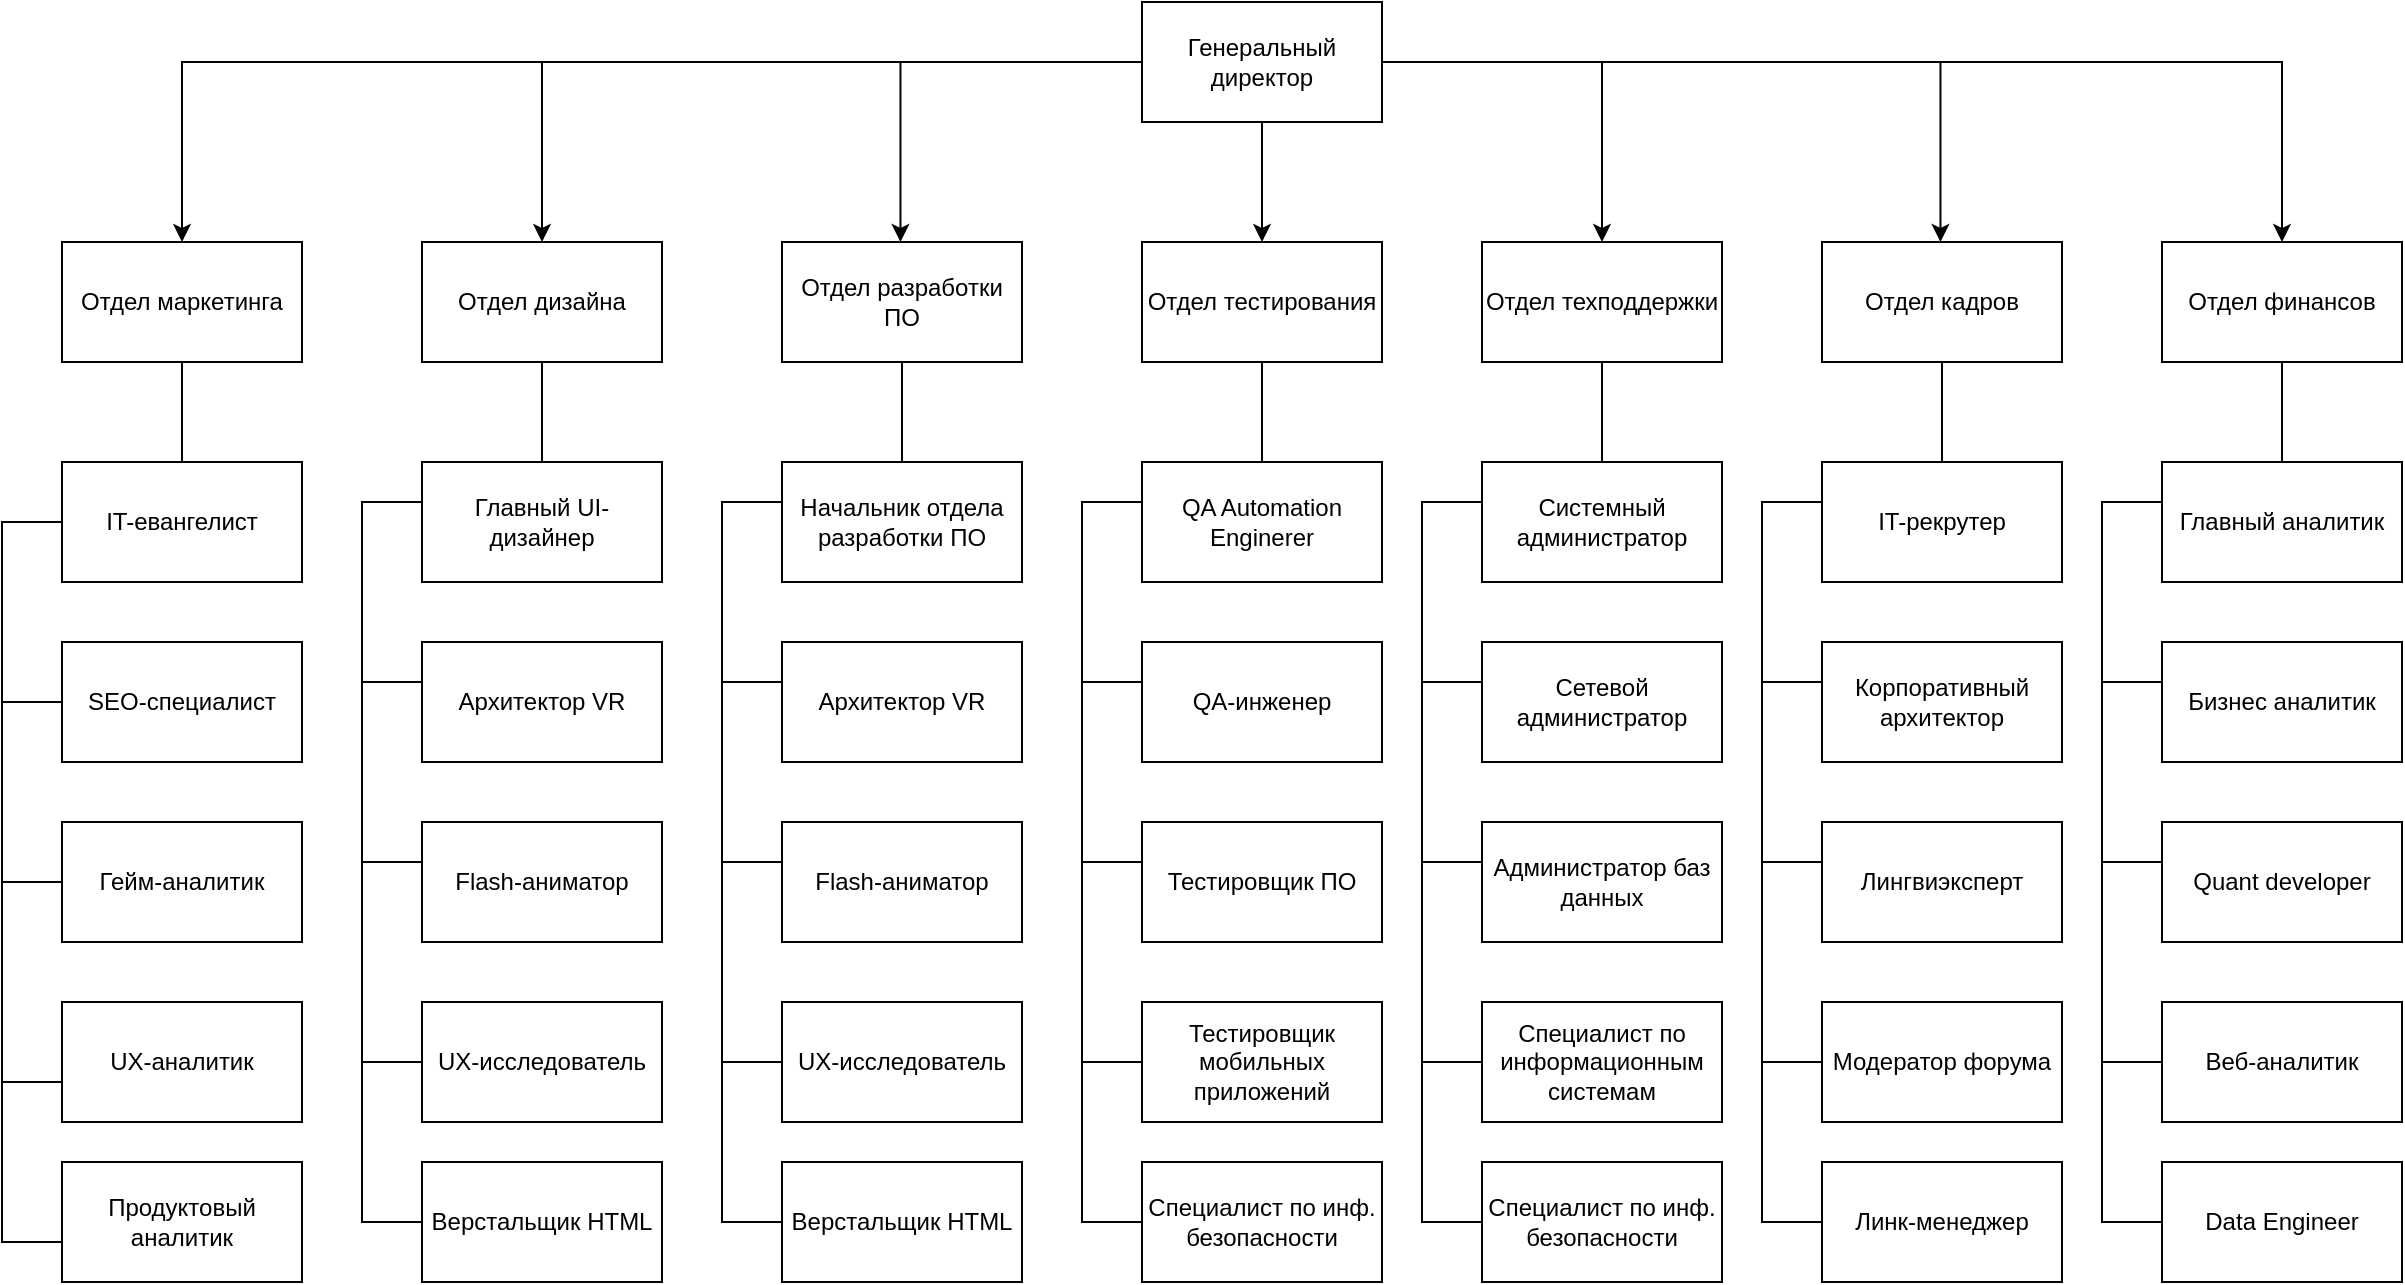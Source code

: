<mxfile version="24.8.3">
  <diagram id="Rj4JFtkNlemLLmGnx10h" name="Страница — 1">
    <mxGraphModel dx="1985" dy="857" grid="1" gridSize="10" guides="1" tooltips="1" connect="1" arrows="1" fold="1" page="1" pageScale="1" pageWidth="827" pageHeight="1169" math="0" shadow="0">
      <root>
        <mxCell id="0" />
        <mxCell id="1" parent="0" />
        <mxCell id="nWu6R6LiPl2Sru7535Vo-1" value="Генеральный директор" style="rounded=0;whiteSpace=wrap;html=1;" vertex="1" parent="1">
          <mxGeometry x="590" y="30" width="120" height="60" as="geometry" />
        </mxCell>
        <mxCell id="nWu6R6LiPl2Sru7535Vo-2" value="Отдел маркетинга" style="rounded=0;whiteSpace=wrap;html=1;" vertex="1" parent="1">
          <mxGeometry x="50" y="150" width="120" height="60" as="geometry" />
        </mxCell>
        <mxCell id="nWu6R6LiPl2Sru7535Vo-3" value="IT-евангелист" style="rounded=0;whiteSpace=wrap;html=1;" vertex="1" parent="1">
          <mxGeometry x="50" y="260" width="120" height="60" as="geometry" />
        </mxCell>
        <mxCell id="nWu6R6LiPl2Sru7535Vo-4" value="SEO-специалист" style="rounded=0;whiteSpace=wrap;html=1;" vertex="1" parent="1">
          <mxGeometry x="50" y="350" width="120" height="60" as="geometry" />
        </mxCell>
        <mxCell id="nWu6R6LiPl2Sru7535Vo-5" value="Гейм-аналитик" style="rounded=0;whiteSpace=wrap;html=1;" vertex="1" parent="1">
          <mxGeometry x="50" y="440" width="120" height="60" as="geometry" />
        </mxCell>
        <mxCell id="nWu6R6LiPl2Sru7535Vo-6" value="UX-аналитик" style="rounded=0;whiteSpace=wrap;html=1;" vertex="1" parent="1">
          <mxGeometry x="50" y="530" width="120" height="60" as="geometry" />
        </mxCell>
        <mxCell id="nWu6R6LiPl2Sru7535Vo-7" value="Продуктовый аналитик" style="rounded=0;whiteSpace=wrap;html=1;" vertex="1" parent="1">
          <mxGeometry x="50" y="610" width="120" height="60" as="geometry" />
        </mxCell>
        <mxCell id="nWu6R6LiPl2Sru7535Vo-9" value="Отдел дизайна" style="rounded=0;whiteSpace=wrap;html=1;" vertex="1" parent="1">
          <mxGeometry x="230" y="150" width="120" height="60" as="geometry" />
        </mxCell>
        <mxCell id="nWu6R6LiPl2Sru7535Vo-10" value="Главный UI-дизайнер" style="rounded=0;whiteSpace=wrap;html=1;" vertex="1" parent="1">
          <mxGeometry x="230" y="260" width="120" height="60" as="geometry" />
        </mxCell>
        <mxCell id="nWu6R6LiPl2Sru7535Vo-11" value="Архитектор VR" style="rounded=0;whiteSpace=wrap;html=1;" vertex="1" parent="1">
          <mxGeometry x="230" y="350" width="120" height="60" as="geometry" />
        </mxCell>
        <mxCell id="nWu6R6LiPl2Sru7535Vo-12" value="Flash-аниматор" style="rounded=0;whiteSpace=wrap;html=1;" vertex="1" parent="1">
          <mxGeometry x="230" y="440" width="120" height="60" as="geometry" />
        </mxCell>
        <mxCell id="nWu6R6LiPl2Sru7535Vo-13" value="UX-исследователь" style="rounded=0;whiteSpace=wrap;html=1;" vertex="1" parent="1">
          <mxGeometry x="230" y="530" width="120" height="60" as="geometry" />
        </mxCell>
        <mxCell id="nWu6R6LiPl2Sru7535Vo-14" value="Верстальщик HTML" style="rounded=0;whiteSpace=wrap;html=1;" vertex="1" parent="1">
          <mxGeometry x="230" y="610" width="120" height="60" as="geometry" />
        </mxCell>
        <mxCell id="nWu6R6LiPl2Sru7535Vo-16" value="Отдел разработки ПО" style="rounded=0;whiteSpace=wrap;html=1;" vertex="1" parent="1">
          <mxGeometry x="410" y="150" width="120" height="60" as="geometry" />
        </mxCell>
        <mxCell id="nWu6R6LiPl2Sru7535Vo-17" value="Начальник отдела разработки ПО" style="rounded=0;whiteSpace=wrap;html=1;" vertex="1" parent="1">
          <mxGeometry x="410" y="260" width="120" height="60" as="geometry" />
        </mxCell>
        <mxCell id="nWu6R6LiPl2Sru7535Vo-18" value="Архитектор VR" style="rounded=0;whiteSpace=wrap;html=1;" vertex="1" parent="1">
          <mxGeometry x="410" y="350" width="120" height="60" as="geometry" />
        </mxCell>
        <mxCell id="nWu6R6LiPl2Sru7535Vo-19" value="Flash-аниматор" style="rounded=0;whiteSpace=wrap;html=1;" vertex="1" parent="1">
          <mxGeometry x="410" y="440" width="120" height="60" as="geometry" />
        </mxCell>
        <mxCell id="nWu6R6LiPl2Sru7535Vo-20" value="UX-исследователь" style="rounded=0;whiteSpace=wrap;html=1;" vertex="1" parent="1">
          <mxGeometry x="410" y="530" width="120" height="60" as="geometry" />
        </mxCell>
        <mxCell id="nWu6R6LiPl2Sru7535Vo-21" value="Верстальщик HTML" style="rounded=0;whiteSpace=wrap;html=1;" vertex="1" parent="1">
          <mxGeometry x="410" y="610" width="120" height="60" as="geometry" />
        </mxCell>
        <mxCell id="nWu6R6LiPl2Sru7535Vo-22" value="Отдел тестирования" style="rounded=0;whiteSpace=wrap;html=1;" vertex="1" parent="1">
          <mxGeometry x="590" y="150" width="120" height="60" as="geometry" />
        </mxCell>
        <mxCell id="nWu6R6LiPl2Sru7535Vo-23" value="QA Automation Enginerer" style="rounded=0;whiteSpace=wrap;html=1;" vertex="1" parent="1">
          <mxGeometry x="590" y="260" width="120" height="60" as="geometry" />
        </mxCell>
        <mxCell id="nWu6R6LiPl2Sru7535Vo-24" value="QA-инженер" style="rounded=0;whiteSpace=wrap;html=1;" vertex="1" parent="1">
          <mxGeometry x="590" y="350" width="120" height="60" as="geometry" />
        </mxCell>
        <mxCell id="nWu6R6LiPl2Sru7535Vo-25" value="Тестировщик ПО" style="rounded=0;whiteSpace=wrap;html=1;" vertex="1" parent="1">
          <mxGeometry x="590" y="440" width="120" height="60" as="geometry" />
        </mxCell>
        <mxCell id="nWu6R6LiPl2Sru7535Vo-26" value="Тестировщик мобильных приложений" style="rounded=0;whiteSpace=wrap;html=1;" vertex="1" parent="1">
          <mxGeometry x="590" y="530" width="120" height="60" as="geometry" />
        </mxCell>
        <mxCell id="nWu6R6LiPl2Sru7535Vo-27" value="Специалист по инф. безопасности" style="rounded=0;whiteSpace=wrap;html=1;" vertex="1" parent="1">
          <mxGeometry x="590" y="610" width="120" height="60" as="geometry" />
        </mxCell>
        <mxCell id="nWu6R6LiPl2Sru7535Vo-28" value="Отдел техподдержки" style="rounded=0;whiteSpace=wrap;html=1;" vertex="1" parent="1">
          <mxGeometry x="760" y="150" width="120" height="60" as="geometry" />
        </mxCell>
        <mxCell id="nWu6R6LiPl2Sru7535Vo-29" value="Системный администратор" style="rounded=0;whiteSpace=wrap;html=1;" vertex="1" parent="1">
          <mxGeometry x="760" y="260" width="120" height="60" as="geometry" />
        </mxCell>
        <mxCell id="nWu6R6LiPl2Sru7535Vo-30" value="Сетевой администратор" style="rounded=0;whiteSpace=wrap;html=1;" vertex="1" parent="1">
          <mxGeometry x="760" y="350" width="120" height="60" as="geometry" />
        </mxCell>
        <mxCell id="nWu6R6LiPl2Sru7535Vo-31" value="Администратор баз данных" style="rounded=0;whiteSpace=wrap;html=1;" vertex="1" parent="1">
          <mxGeometry x="760" y="440" width="120" height="60" as="geometry" />
        </mxCell>
        <mxCell id="nWu6R6LiPl2Sru7535Vo-32" value="Специалист по информационным системам" style="rounded=0;whiteSpace=wrap;html=1;" vertex="1" parent="1">
          <mxGeometry x="760" y="530" width="120" height="60" as="geometry" />
        </mxCell>
        <mxCell id="nWu6R6LiPl2Sru7535Vo-33" value="Специалист по инф. безопасности" style="rounded=0;whiteSpace=wrap;html=1;" vertex="1" parent="1">
          <mxGeometry x="760" y="610" width="120" height="60" as="geometry" />
        </mxCell>
        <mxCell id="nWu6R6LiPl2Sru7535Vo-34" value="Отдел кадров" style="rounded=0;whiteSpace=wrap;html=1;" vertex="1" parent="1">
          <mxGeometry x="930" y="150" width="120" height="60" as="geometry" />
        </mxCell>
        <mxCell id="nWu6R6LiPl2Sru7535Vo-35" value="IT-рекрутер" style="rounded=0;whiteSpace=wrap;html=1;" vertex="1" parent="1">
          <mxGeometry x="930" y="260" width="120" height="60" as="geometry" />
        </mxCell>
        <mxCell id="nWu6R6LiPl2Sru7535Vo-36" value="Корпоративный архитектор" style="rounded=0;whiteSpace=wrap;html=1;" vertex="1" parent="1">
          <mxGeometry x="930" y="350" width="120" height="60" as="geometry" />
        </mxCell>
        <mxCell id="nWu6R6LiPl2Sru7535Vo-37" value="Лингвиэксперт" style="rounded=0;whiteSpace=wrap;html=1;" vertex="1" parent="1">
          <mxGeometry x="930" y="440" width="120" height="60" as="geometry" />
        </mxCell>
        <mxCell id="nWu6R6LiPl2Sru7535Vo-38" value="Модератор форума" style="rounded=0;whiteSpace=wrap;html=1;" vertex="1" parent="1">
          <mxGeometry x="930" y="530" width="120" height="60" as="geometry" />
        </mxCell>
        <mxCell id="nWu6R6LiPl2Sru7535Vo-39" value="Линк-менеджер" style="rounded=0;whiteSpace=wrap;html=1;" vertex="1" parent="1">
          <mxGeometry x="930" y="610" width="120" height="60" as="geometry" />
        </mxCell>
        <mxCell id="nWu6R6LiPl2Sru7535Vo-40" value="Отдел финансов" style="rounded=0;whiteSpace=wrap;html=1;" vertex="1" parent="1">
          <mxGeometry x="1100" y="150" width="120" height="60" as="geometry" />
        </mxCell>
        <mxCell id="nWu6R6LiPl2Sru7535Vo-41" value="Главный аналитик" style="rounded=0;whiteSpace=wrap;html=1;" vertex="1" parent="1">
          <mxGeometry x="1100" y="260" width="120" height="60" as="geometry" />
        </mxCell>
        <mxCell id="nWu6R6LiPl2Sru7535Vo-42" value="Бизнес аналитик" style="rounded=0;whiteSpace=wrap;html=1;" vertex="1" parent="1">
          <mxGeometry x="1100" y="350" width="120" height="60" as="geometry" />
        </mxCell>
        <mxCell id="nWu6R6LiPl2Sru7535Vo-43" value="Quant developer" style="rounded=0;whiteSpace=wrap;html=1;" vertex="1" parent="1">
          <mxGeometry x="1100" y="440" width="120" height="60" as="geometry" />
        </mxCell>
        <mxCell id="nWu6R6LiPl2Sru7535Vo-44" value="Веб-аналитик" style="rounded=0;whiteSpace=wrap;html=1;" vertex="1" parent="1">
          <mxGeometry x="1100" y="530" width="120" height="60" as="geometry" />
        </mxCell>
        <mxCell id="nWu6R6LiPl2Sru7535Vo-45" value="Data Engineer" style="rounded=0;whiteSpace=wrap;html=1;" vertex="1" parent="1">
          <mxGeometry x="1100" y="610" width="120" height="60" as="geometry" />
        </mxCell>
        <mxCell id="nWu6R6LiPl2Sru7535Vo-47" value="" style="endArrow=none;html=1;rounded=0;entryX=0.5;entryY=1;entryDx=0;entryDy=0;exitX=0.5;exitY=0;exitDx=0;exitDy=0;" edge="1" parent="1" source="nWu6R6LiPl2Sru7535Vo-3" target="nWu6R6LiPl2Sru7535Vo-2">
          <mxGeometry width="50" height="50" relative="1" as="geometry">
            <mxPoint x="870" y="410" as="sourcePoint" />
            <mxPoint x="920" y="360" as="targetPoint" />
          </mxGeometry>
        </mxCell>
        <mxCell id="nWu6R6LiPl2Sru7535Vo-48" value="" style="endArrow=none;html=1;rounded=0;entryX=0;entryY=0.5;entryDx=0;entryDy=0;exitX=0;exitY=0.5;exitDx=0;exitDy=0;" edge="1" parent="1" source="nWu6R6LiPl2Sru7535Vo-4" target="nWu6R6LiPl2Sru7535Vo-3">
          <mxGeometry width="50" height="50" relative="1" as="geometry">
            <mxPoint x="120" y="270" as="sourcePoint" />
            <mxPoint x="120" y="220" as="targetPoint" />
            <Array as="points">
              <mxPoint x="20" y="380" />
              <mxPoint x="20" y="290" />
            </Array>
          </mxGeometry>
        </mxCell>
        <mxCell id="nWu6R6LiPl2Sru7535Vo-49" value="" style="endArrow=none;html=1;rounded=0;exitX=0;exitY=0.5;exitDx=0;exitDy=0;" edge="1" parent="1" source="nWu6R6LiPl2Sru7535Vo-5">
          <mxGeometry width="50" height="50" relative="1" as="geometry">
            <mxPoint x="870" y="410" as="sourcePoint" />
            <mxPoint x="20" y="380" as="targetPoint" />
            <Array as="points">
              <mxPoint x="20" y="470" />
            </Array>
          </mxGeometry>
        </mxCell>
        <mxCell id="nWu6R6LiPl2Sru7535Vo-50" value="" style="endArrow=none;html=1;rounded=0;exitX=0;exitY=0.5;exitDx=0;exitDy=0;" edge="1" parent="1">
          <mxGeometry width="50" height="50" relative="1" as="geometry">
            <mxPoint x="50" y="650" as="sourcePoint" />
            <mxPoint x="20" y="560" as="targetPoint" />
            <Array as="points">
              <mxPoint x="20" y="650" />
            </Array>
          </mxGeometry>
        </mxCell>
        <mxCell id="nWu6R6LiPl2Sru7535Vo-51" value="" style="endArrow=none;html=1;rounded=0;exitX=0;exitY=0.5;exitDx=0;exitDy=0;" edge="1" parent="1">
          <mxGeometry width="50" height="50" relative="1" as="geometry">
            <mxPoint x="50" y="570" as="sourcePoint" />
            <mxPoint x="20" y="460" as="targetPoint" />
            <Array as="points">
              <mxPoint x="20" y="570" />
            </Array>
          </mxGeometry>
        </mxCell>
        <mxCell id="nWu6R6LiPl2Sru7535Vo-52" value="" style="endArrow=none;html=1;rounded=0;entryX=0;entryY=0.5;entryDx=0;entryDy=0;exitX=0;exitY=0.5;exitDx=0;exitDy=0;" edge="1" parent="1">
          <mxGeometry width="50" height="50" relative="1" as="geometry">
            <mxPoint x="230" y="370" as="sourcePoint" />
            <mxPoint x="230" y="280" as="targetPoint" />
            <Array as="points">
              <mxPoint x="200" y="370" />
              <mxPoint x="200" y="280" />
            </Array>
          </mxGeometry>
        </mxCell>
        <mxCell id="nWu6R6LiPl2Sru7535Vo-53" value="" style="endArrow=none;html=1;rounded=0;exitX=0;exitY=0.5;exitDx=0;exitDy=0;" edge="1" parent="1">
          <mxGeometry width="50" height="50" relative="1" as="geometry">
            <mxPoint x="230" y="460" as="sourcePoint" />
            <mxPoint x="200" y="370" as="targetPoint" />
            <Array as="points">
              <mxPoint x="200" y="460" />
            </Array>
          </mxGeometry>
        </mxCell>
        <mxCell id="nWu6R6LiPl2Sru7535Vo-54" value="" style="endArrow=none;html=1;rounded=0;exitX=0;exitY=0.5;exitDx=0;exitDy=0;" edge="1" parent="1">
          <mxGeometry width="50" height="50" relative="1" as="geometry">
            <mxPoint x="230" y="640" as="sourcePoint" />
            <mxPoint x="200" y="550" as="targetPoint" />
            <Array as="points">
              <mxPoint x="200" y="640" />
            </Array>
          </mxGeometry>
        </mxCell>
        <mxCell id="nWu6R6LiPl2Sru7535Vo-55" value="" style="endArrow=none;html=1;rounded=0;exitX=0;exitY=0.5;exitDx=0;exitDy=0;" edge="1" parent="1">
          <mxGeometry width="50" height="50" relative="1" as="geometry">
            <mxPoint x="230" y="560" as="sourcePoint" />
            <mxPoint x="200" y="450" as="targetPoint" />
            <Array as="points">
              <mxPoint x="200" y="560" />
            </Array>
          </mxGeometry>
        </mxCell>
        <mxCell id="nWu6R6LiPl2Sru7535Vo-64" value="" style="endArrow=none;html=1;rounded=0;entryX=0;entryY=0.5;entryDx=0;entryDy=0;exitX=0;exitY=0.5;exitDx=0;exitDy=0;" edge="1" parent="1">
          <mxGeometry width="50" height="50" relative="1" as="geometry">
            <mxPoint x="410" y="370" as="sourcePoint" />
            <mxPoint x="410" y="280" as="targetPoint" />
            <Array as="points">
              <mxPoint x="380" y="370" />
              <mxPoint x="380" y="280" />
            </Array>
          </mxGeometry>
        </mxCell>
        <mxCell id="nWu6R6LiPl2Sru7535Vo-65" value="" style="endArrow=none;html=1;rounded=0;exitX=0;exitY=0.5;exitDx=0;exitDy=0;" edge="1" parent="1">
          <mxGeometry width="50" height="50" relative="1" as="geometry">
            <mxPoint x="410" y="460" as="sourcePoint" />
            <mxPoint x="380" y="370" as="targetPoint" />
            <Array as="points">
              <mxPoint x="380" y="460" />
            </Array>
          </mxGeometry>
        </mxCell>
        <mxCell id="nWu6R6LiPl2Sru7535Vo-66" value="" style="endArrow=none;html=1;rounded=0;exitX=0;exitY=0.5;exitDx=0;exitDy=0;" edge="1" parent="1">
          <mxGeometry width="50" height="50" relative="1" as="geometry">
            <mxPoint x="410" y="640" as="sourcePoint" />
            <mxPoint x="380" y="550" as="targetPoint" />
            <Array as="points">
              <mxPoint x="380" y="640" />
            </Array>
          </mxGeometry>
        </mxCell>
        <mxCell id="nWu6R6LiPl2Sru7535Vo-67" value="" style="endArrow=none;html=1;rounded=0;exitX=0;exitY=0.5;exitDx=0;exitDy=0;" edge="1" parent="1">
          <mxGeometry width="50" height="50" relative="1" as="geometry">
            <mxPoint x="410" y="560" as="sourcePoint" />
            <mxPoint x="380" y="450" as="targetPoint" />
            <Array as="points">
              <mxPoint x="380" y="560" />
            </Array>
          </mxGeometry>
        </mxCell>
        <mxCell id="nWu6R6LiPl2Sru7535Vo-68" value="" style="endArrow=none;html=1;rounded=0;entryX=0;entryY=0.5;entryDx=0;entryDy=0;exitX=0;exitY=0.5;exitDx=0;exitDy=0;" edge="1" parent="1">
          <mxGeometry width="50" height="50" relative="1" as="geometry">
            <mxPoint x="590" y="370" as="sourcePoint" />
            <mxPoint x="590" y="280" as="targetPoint" />
            <Array as="points">
              <mxPoint x="560" y="370" />
              <mxPoint x="560" y="280" />
            </Array>
          </mxGeometry>
        </mxCell>
        <mxCell id="nWu6R6LiPl2Sru7535Vo-69" value="" style="endArrow=none;html=1;rounded=0;exitX=0;exitY=0.5;exitDx=0;exitDy=0;" edge="1" parent="1">
          <mxGeometry width="50" height="50" relative="1" as="geometry">
            <mxPoint x="590" y="460" as="sourcePoint" />
            <mxPoint x="560" y="370" as="targetPoint" />
            <Array as="points">
              <mxPoint x="560" y="460" />
            </Array>
          </mxGeometry>
        </mxCell>
        <mxCell id="nWu6R6LiPl2Sru7535Vo-70" value="" style="endArrow=none;html=1;rounded=0;exitX=0;exitY=0.5;exitDx=0;exitDy=0;" edge="1" parent="1">
          <mxGeometry width="50" height="50" relative="1" as="geometry">
            <mxPoint x="590" y="640" as="sourcePoint" />
            <mxPoint x="560" y="550" as="targetPoint" />
            <Array as="points">
              <mxPoint x="560" y="640" />
            </Array>
          </mxGeometry>
        </mxCell>
        <mxCell id="nWu6R6LiPl2Sru7535Vo-71" value="" style="endArrow=none;html=1;rounded=0;exitX=0;exitY=0.5;exitDx=0;exitDy=0;" edge="1" parent="1">
          <mxGeometry width="50" height="50" relative="1" as="geometry">
            <mxPoint x="590" y="560" as="sourcePoint" />
            <mxPoint x="560" y="450" as="targetPoint" />
            <Array as="points">
              <mxPoint x="560" y="560" />
            </Array>
          </mxGeometry>
        </mxCell>
        <mxCell id="nWu6R6LiPl2Sru7535Vo-72" value="" style="endArrow=none;html=1;rounded=0;entryX=0;entryY=0.5;entryDx=0;entryDy=0;exitX=0;exitY=0.5;exitDx=0;exitDy=0;" edge="1" parent="1">
          <mxGeometry width="50" height="50" relative="1" as="geometry">
            <mxPoint x="760" y="370" as="sourcePoint" />
            <mxPoint x="760" y="280" as="targetPoint" />
            <Array as="points">
              <mxPoint x="730" y="370" />
              <mxPoint x="730" y="280" />
            </Array>
          </mxGeometry>
        </mxCell>
        <mxCell id="nWu6R6LiPl2Sru7535Vo-73" value="" style="endArrow=none;html=1;rounded=0;exitX=0;exitY=0.5;exitDx=0;exitDy=0;" edge="1" parent="1">
          <mxGeometry width="50" height="50" relative="1" as="geometry">
            <mxPoint x="760" y="460" as="sourcePoint" />
            <mxPoint x="730" y="370" as="targetPoint" />
            <Array as="points">
              <mxPoint x="730" y="460" />
            </Array>
          </mxGeometry>
        </mxCell>
        <mxCell id="nWu6R6LiPl2Sru7535Vo-74" value="" style="endArrow=none;html=1;rounded=0;exitX=0;exitY=0.5;exitDx=0;exitDy=0;" edge="1" parent="1">
          <mxGeometry width="50" height="50" relative="1" as="geometry">
            <mxPoint x="760" y="640" as="sourcePoint" />
            <mxPoint x="730" y="550" as="targetPoint" />
            <Array as="points">
              <mxPoint x="730" y="640" />
            </Array>
          </mxGeometry>
        </mxCell>
        <mxCell id="nWu6R6LiPl2Sru7535Vo-75" value="" style="endArrow=none;html=1;rounded=0;exitX=0;exitY=0.5;exitDx=0;exitDy=0;" edge="1" parent="1">
          <mxGeometry width="50" height="50" relative="1" as="geometry">
            <mxPoint x="760" y="560" as="sourcePoint" />
            <mxPoint x="730" y="450" as="targetPoint" />
            <Array as="points">
              <mxPoint x="730" y="560" />
            </Array>
          </mxGeometry>
        </mxCell>
        <mxCell id="nWu6R6LiPl2Sru7535Vo-76" value="" style="endArrow=none;html=1;rounded=0;entryX=0;entryY=0.5;entryDx=0;entryDy=0;exitX=0;exitY=0.5;exitDx=0;exitDy=0;" edge="1" parent="1">
          <mxGeometry width="50" height="50" relative="1" as="geometry">
            <mxPoint x="930" y="370" as="sourcePoint" />
            <mxPoint x="930" y="280" as="targetPoint" />
            <Array as="points">
              <mxPoint x="900" y="370" />
              <mxPoint x="900" y="280" />
            </Array>
          </mxGeometry>
        </mxCell>
        <mxCell id="nWu6R6LiPl2Sru7535Vo-77" value="" style="endArrow=none;html=1;rounded=0;exitX=0;exitY=0.5;exitDx=0;exitDy=0;" edge="1" parent="1">
          <mxGeometry width="50" height="50" relative="1" as="geometry">
            <mxPoint x="930" y="460" as="sourcePoint" />
            <mxPoint x="900" y="370" as="targetPoint" />
            <Array as="points">
              <mxPoint x="900" y="460" />
            </Array>
          </mxGeometry>
        </mxCell>
        <mxCell id="nWu6R6LiPl2Sru7535Vo-78" value="" style="endArrow=none;html=1;rounded=0;exitX=0;exitY=0.5;exitDx=0;exitDy=0;" edge="1" parent="1">
          <mxGeometry width="50" height="50" relative="1" as="geometry">
            <mxPoint x="930" y="640" as="sourcePoint" />
            <mxPoint x="900" y="550" as="targetPoint" />
            <Array as="points">
              <mxPoint x="900" y="640" />
            </Array>
          </mxGeometry>
        </mxCell>
        <mxCell id="nWu6R6LiPl2Sru7535Vo-79" value="" style="endArrow=none;html=1;rounded=0;exitX=0;exitY=0.5;exitDx=0;exitDy=0;" edge="1" parent="1">
          <mxGeometry width="50" height="50" relative="1" as="geometry">
            <mxPoint x="930" y="560" as="sourcePoint" />
            <mxPoint x="900" y="450" as="targetPoint" />
            <Array as="points">
              <mxPoint x="900" y="560" />
            </Array>
          </mxGeometry>
        </mxCell>
        <mxCell id="nWu6R6LiPl2Sru7535Vo-80" value="" style="endArrow=none;html=1;rounded=0;entryX=0;entryY=0.5;entryDx=0;entryDy=0;exitX=0;exitY=0.5;exitDx=0;exitDy=0;" edge="1" parent="1">
          <mxGeometry width="50" height="50" relative="1" as="geometry">
            <mxPoint x="1100" y="370" as="sourcePoint" />
            <mxPoint x="1100" y="280" as="targetPoint" />
            <Array as="points">
              <mxPoint x="1070" y="370" />
              <mxPoint x="1070" y="280" />
            </Array>
          </mxGeometry>
        </mxCell>
        <mxCell id="nWu6R6LiPl2Sru7535Vo-81" value="" style="endArrow=none;html=1;rounded=0;exitX=0;exitY=0.5;exitDx=0;exitDy=0;" edge="1" parent="1">
          <mxGeometry width="50" height="50" relative="1" as="geometry">
            <mxPoint x="1100" y="460" as="sourcePoint" />
            <mxPoint x="1070" y="370" as="targetPoint" />
            <Array as="points">
              <mxPoint x="1070" y="460" />
            </Array>
          </mxGeometry>
        </mxCell>
        <mxCell id="nWu6R6LiPl2Sru7535Vo-82" value="" style="endArrow=none;html=1;rounded=0;exitX=0;exitY=0.5;exitDx=0;exitDy=0;" edge="1" parent="1">
          <mxGeometry width="50" height="50" relative="1" as="geometry">
            <mxPoint x="1100" y="640" as="sourcePoint" />
            <mxPoint x="1070" y="550" as="targetPoint" />
            <Array as="points">
              <mxPoint x="1070" y="640" />
            </Array>
          </mxGeometry>
        </mxCell>
        <mxCell id="nWu6R6LiPl2Sru7535Vo-83" value="" style="endArrow=none;html=1;rounded=0;exitX=0;exitY=0.5;exitDx=0;exitDy=0;" edge="1" parent="1">
          <mxGeometry width="50" height="50" relative="1" as="geometry">
            <mxPoint x="1100" y="560" as="sourcePoint" />
            <mxPoint x="1070" y="450" as="targetPoint" />
            <Array as="points">
              <mxPoint x="1070" y="560" />
            </Array>
          </mxGeometry>
        </mxCell>
        <mxCell id="nWu6R6LiPl2Sru7535Vo-87" value="" style="endArrow=none;html=1;rounded=0;exitX=0.5;exitY=0;exitDx=0;exitDy=0;" edge="1" parent="1" source="nWu6R6LiPl2Sru7535Vo-10" target="nWu6R6LiPl2Sru7535Vo-9">
          <mxGeometry width="50" height="50" relative="1" as="geometry">
            <mxPoint x="870" y="410" as="sourcePoint" />
            <mxPoint x="920" y="360" as="targetPoint" />
          </mxGeometry>
        </mxCell>
        <mxCell id="nWu6R6LiPl2Sru7535Vo-89" value="" style="endArrow=none;html=1;rounded=0;exitX=0.5;exitY=0;exitDx=0;exitDy=0;entryX=0.5;entryY=1;entryDx=0;entryDy=0;" edge="1" parent="1" source="nWu6R6LiPl2Sru7535Vo-17" target="nWu6R6LiPl2Sru7535Vo-16">
          <mxGeometry width="50" height="50" relative="1" as="geometry">
            <mxPoint x="870" y="410" as="sourcePoint" />
            <mxPoint x="920" y="360" as="targetPoint" />
          </mxGeometry>
        </mxCell>
        <mxCell id="nWu6R6LiPl2Sru7535Vo-90" value="" style="endArrow=none;html=1;rounded=0;exitX=0.5;exitY=0;exitDx=0;exitDy=0;entryX=0.5;entryY=1;entryDx=0;entryDy=0;" edge="1" parent="1" source="nWu6R6LiPl2Sru7535Vo-23" target="nWu6R6LiPl2Sru7535Vo-22">
          <mxGeometry width="50" height="50" relative="1" as="geometry">
            <mxPoint x="870" y="410" as="sourcePoint" />
            <mxPoint x="920" y="360" as="targetPoint" />
          </mxGeometry>
        </mxCell>
        <mxCell id="nWu6R6LiPl2Sru7535Vo-91" value="" style="endArrow=none;html=1;rounded=0;entryX=0.5;entryY=1;entryDx=0;entryDy=0;exitX=0.5;exitY=0;exitDx=0;exitDy=0;" edge="1" parent="1" source="nWu6R6LiPl2Sru7535Vo-29" target="nWu6R6LiPl2Sru7535Vo-28">
          <mxGeometry width="50" height="50" relative="1" as="geometry">
            <mxPoint x="870" y="410" as="sourcePoint" />
            <mxPoint x="920" y="360" as="targetPoint" />
          </mxGeometry>
        </mxCell>
        <mxCell id="nWu6R6LiPl2Sru7535Vo-92" value="" style="endArrow=none;html=1;rounded=0;entryX=0.5;entryY=1;entryDx=0;entryDy=0;exitX=0.5;exitY=0;exitDx=0;exitDy=0;" edge="1" parent="1" source="nWu6R6LiPl2Sru7535Vo-35" target="nWu6R6LiPl2Sru7535Vo-34">
          <mxGeometry width="50" height="50" relative="1" as="geometry">
            <mxPoint x="870" y="410" as="sourcePoint" />
            <mxPoint x="920" y="360" as="targetPoint" />
          </mxGeometry>
        </mxCell>
        <mxCell id="nWu6R6LiPl2Sru7535Vo-93" value="" style="endArrow=none;html=1;rounded=0;entryX=0.5;entryY=1;entryDx=0;entryDy=0;exitX=0.5;exitY=0;exitDx=0;exitDy=0;" edge="1" parent="1" source="nWu6R6LiPl2Sru7535Vo-41" target="nWu6R6LiPl2Sru7535Vo-40">
          <mxGeometry width="50" height="50" relative="1" as="geometry">
            <mxPoint x="870" y="410" as="sourcePoint" />
            <mxPoint x="920" y="360" as="targetPoint" />
          </mxGeometry>
        </mxCell>
        <mxCell id="nWu6R6LiPl2Sru7535Vo-94" value="" style="endArrow=classic;html=1;rounded=0;exitX=0.5;exitY=1;exitDx=0;exitDy=0;entryX=0.5;entryY=0;entryDx=0;entryDy=0;" edge="1" parent="1" source="nWu6R6LiPl2Sru7535Vo-1" target="nWu6R6LiPl2Sru7535Vo-22">
          <mxGeometry width="50" height="50" relative="1" as="geometry">
            <mxPoint x="870" y="410" as="sourcePoint" />
            <mxPoint x="920" y="360" as="targetPoint" />
          </mxGeometry>
        </mxCell>
        <mxCell id="nWu6R6LiPl2Sru7535Vo-95" value="" style="endArrow=classic;html=1;rounded=0;exitX=0;exitY=0.5;exitDx=0;exitDy=0;entryX=0.5;entryY=0;entryDx=0;entryDy=0;" edge="1" parent="1" source="nWu6R6LiPl2Sru7535Vo-1" target="nWu6R6LiPl2Sru7535Vo-2">
          <mxGeometry width="50" height="50" relative="1" as="geometry">
            <mxPoint x="660" y="100" as="sourcePoint" />
            <mxPoint x="660" y="160" as="targetPoint" />
            <Array as="points">
              <mxPoint x="110" y="60" />
            </Array>
          </mxGeometry>
        </mxCell>
        <mxCell id="nWu6R6LiPl2Sru7535Vo-96" value="" style="endArrow=classic;html=1;rounded=0;entryX=0.5;entryY=0;entryDx=0;entryDy=0;" edge="1" parent="1" target="nWu6R6LiPl2Sru7535Vo-9">
          <mxGeometry width="50" height="50" relative="1" as="geometry">
            <mxPoint x="290" y="60" as="sourcePoint" />
            <mxPoint x="920" y="360" as="targetPoint" />
          </mxGeometry>
        </mxCell>
        <mxCell id="nWu6R6LiPl2Sru7535Vo-97" value="" style="endArrow=classic;html=1;rounded=0;entryX=0.5;entryY=0;entryDx=0;entryDy=0;" edge="1" parent="1">
          <mxGeometry width="50" height="50" relative="1" as="geometry">
            <mxPoint x="469.23" y="60" as="sourcePoint" />
            <mxPoint x="469.23" y="150" as="targetPoint" />
          </mxGeometry>
        </mxCell>
        <mxCell id="nWu6R6LiPl2Sru7535Vo-98" value="" style="endArrow=classic;html=1;rounded=0;exitX=1;exitY=0.5;exitDx=0;exitDy=0;entryX=0.5;entryY=0;entryDx=0;entryDy=0;" edge="1" parent="1" source="nWu6R6LiPl2Sru7535Vo-1" target="nWu6R6LiPl2Sru7535Vo-40">
          <mxGeometry width="50" height="50" relative="1" as="geometry">
            <mxPoint x="870" y="410" as="sourcePoint" />
            <mxPoint x="920" y="360" as="targetPoint" />
            <Array as="points">
              <mxPoint x="1160" y="60" />
            </Array>
          </mxGeometry>
        </mxCell>
        <mxCell id="nWu6R6LiPl2Sru7535Vo-99" value="" style="endArrow=classic;html=1;rounded=0;entryX=0.5;entryY=0;entryDx=0;entryDy=0;" edge="1" parent="1" target="nWu6R6LiPl2Sru7535Vo-28">
          <mxGeometry width="50" height="50" relative="1" as="geometry">
            <mxPoint x="820" y="60" as="sourcePoint" />
            <mxPoint x="920" y="360" as="targetPoint" />
          </mxGeometry>
        </mxCell>
        <mxCell id="nWu6R6LiPl2Sru7535Vo-100" value="" style="endArrow=classic;html=1;rounded=0;entryX=0.5;entryY=0;entryDx=0;entryDy=0;" edge="1" parent="1">
          <mxGeometry width="50" height="50" relative="1" as="geometry">
            <mxPoint x="989.23" y="60" as="sourcePoint" />
            <mxPoint x="989.23" y="150" as="targetPoint" />
          </mxGeometry>
        </mxCell>
      </root>
    </mxGraphModel>
  </diagram>
</mxfile>
